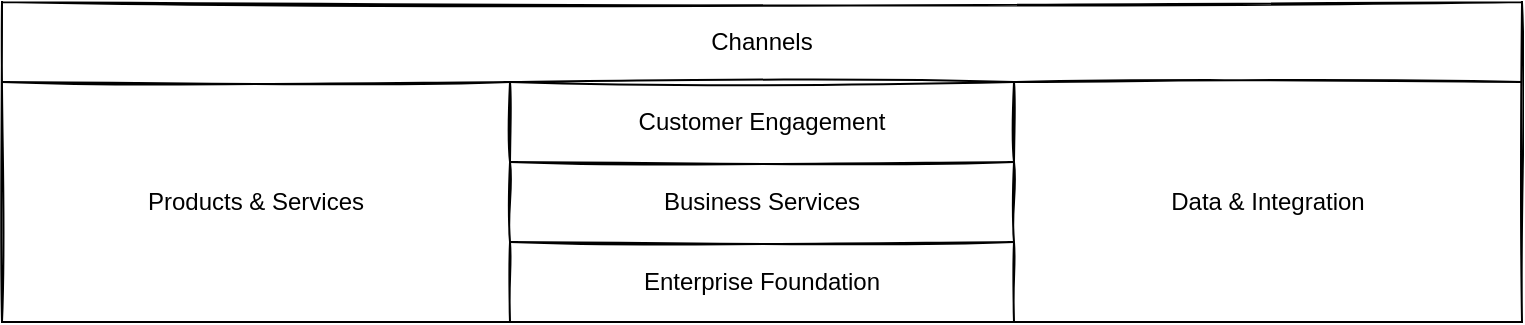 <mxfile version="20.5.1" type="device"><diagram id="9-vzNTD6G0O4FiCkgIkX" name="Page-1"><mxGraphModel dx="1422" dy="754" grid="1" gridSize="10" guides="1" tooltips="1" connect="1" arrows="1" fold="1" page="1" pageScale="1" pageWidth="850" pageHeight="1100" math="0" shadow="0"><root><mxCell id="0"/><mxCell id="1" parent="0"/><mxCell id="3HcDULyXownlBgr0cGfN-1" value="" style="shape=table;html=1;whiteSpace=wrap;startSize=0;container=1;collapsible=0;childLayout=tableLayout;sketch=1;" vertex="1" parent="1"><mxGeometry x="40" y="330" width="760" height="160" as="geometry"/></mxCell><mxCell id="3HcDULyXownlBgr0cGfN-2" value="" style="shape=tableRow;horizontal=0;startSize=0;swimlaneHead=0;swimlaneBody=0;top=0;left=0;bottom=0;right=0;collapsible=0;dropTarget=0;fillColor=none;points=[[0,0.5],[1,0.5]];portConstraint=eastwest;sketch=1;" vertex="1" parent="3HcDULyXownlBgr0cGfN-1"><mxGeometry width="760" height="40" as="geometry"/></mxCell><mxCell id="3HcDULyXownlBgr0cGfN-3" value="Channels" style="shape=partialRectangle;html=1;whiteSpace=wrap;connectable=0;fillColor=none;top=0;left=0;bottom=0;right=0;overflow=hidden;rowspan=1;colspan=3;sketch=1;" vertex="1" parent="3HcDULyXownlBgr0cGfN-2"><mxGeometry width="760" height="40" as="geometry"><mxRectangle width="254" height="40" as="alternateBounds"/></mxGeometry></mxCell><mxCell id="3HcDULyXownlBgr0cGfN-4" value="" style="shape=partialRectangle;html=1;whiteSpace=wrap;connectable=0;fillColor=none;top=0;left=0;bottom=0;right=0;overflow=hidden;" vertex="1" visible="0" parent="3HcDULyXownlBgr0cGfN-2"><mxGeometry x="254" width="252" height="40" as="geometry"><mxRectangle width="252" height="40" as="alternateBounds"/></mxGeometry></mxCell><mxCell id="3HcDULyXownlBgr0cGfN-5" value="" style="shape=partialRectangle;html=1;whiteSpace=wrap;connectable=0;fillColor=none;top=0;left=0;bottom=0;right=0;overflow=hidden;" vertex="1" visible="0" parent="3HcDULyXownlBgr0cGfN-2"><mxGeometry x="506" width="254" height="40" as="geometry"><mxRectangle width="254" height="40" as="alternateBounds"/></mxGeometry></mxCell><mxCell id="3HcDULyXownlBgr0cGfN-6" value="" style="shape=tableRow;horizontal=0;startSize=0;swimlaneHead=0;swimlaneBody=0;top=0;left=0;bottom=0;right=0;collapsible=0;dropTarget=0;fillColor=none;points=[[0,0.5],[1,0.5]];portConstraint=eastwest;sketch=1;" vertex="1" parent="3HcDULyXownlBgr0cGfN-1"><mxGeometry y="40" width="760" height="40" as="geometry"/></mxCell><mxCell id="3HcDULyXownlBgr0cGfN-7" value="Products &amp;amp; Services" style="shape=partialRectangle;html=1;whiteSpace=wrap;connectable=0;fillColor=none;top=0;left=0;bottom=0;right=0;overflow=hidden;rowspan=3;colspan=1;sketch=1;" vertex="1" parent="3HcDULyXownlBgr0cGfN-6"><mxGeometry width="254" height="120" as="geometry"><mxRectangle width="254" height="40" as="alternateBounds"/></mxGeometry></mxCell><mxCell id="3HcDULyXownlBgr0cGfN-8" value="Customer Engagement" style="shape=partialRectangle;html=1;whiteSpace=wrap;connectable=0;fillColor=none;top=0;left=0;bottom=0;right=0;overflow=hidden;sketch=1;" vertex="1" parent="3HcDULyXownlBgr0cGfN-6"><mxGeometry x="254" width="252" height="40" as="geometry"><mxRectangle width="252" height="40" as="alternateBounds"/></mxGeometry></mxCell><mxCell id="3HcDULyXownlBgr0cGfN-9" value="Data &amp;amp; Integration" style="shape=partialRectangle;html=1;whiteSpace=wrap;connectable=0;fillColor=none;top=0;left=0;bottom=0;right=0;overflow=hidden;rowspan=3;colspan=1;sketch=1;" vertex="1" parent="3HcDULyXownlBgr0cGfN-6"><mxGeometry x="506" width="254" height="120" as="geometry"><mxRectangle width="254" height="40" as="alternateBounds"/></mxGeometry></mxCell><mxCell id="3HcDULyXownlBgr0cGfN-10" value="" style="shape=tableRow;horizontal=0;startSize=0;swimlaneHead=0;swimlaneBody=0;top=0;left=0;bottom=0;right=0;collapsible=0;dropTarget=0;fillColor=none;points=[[0,0.5],[1,0.5]];portConstraint=eastwest;sketch=1;" vertex="1" parent="3HcDULyXownlBgr0cGfN-1"><mxGeometry y="80" width="760" height="40" as="geometry"/></mxCell><mxCell id="3HcDULyXownlBgr0cGfN-11" value="" style="shape=partialRectangle;html=1;whiteSpace=wrap;connectable=0;fillColor=none;top=0;left=0;bottom=0;right=0;overflow=hidden;" vertex="1" visible="0" parent="3HcDULyXownlBgr0cGfN-10"><mxGeometry width="254" height="40" as="geometry"><mxRectangle width="254" height="40" as="alternateBounds"/></mxGeometry></mxCell><mxCell id="3HcDULyXownlBgr0cGfN-12" value="Business Services" style="shape=partialRectangle;html=1;whiteSpace=wrap;connectable=0;fillColor=none;top=0;left=0;bottom=0;right=0;overflow=hidden;sketch=1;" vertex="1" parent="3HcDULyXownlBgr0cGfN-10"><mxGeometry x="254" width="252" height="40" as="geometry"><mxRectangle width="252" height="40" as="alternateBounds"/></mxGeometry></mxCell><mxCell id="3HcDULyXownlBgr0cGfN-13" value="" style="shape=partialRectangle;html=1;whiteSpace=wrap;connectable=0;fillColor=none;top=0;left=0;bottom=0;right=0;overflow=hidden;pointerEvents=1;" vertex="1" visible="0" parent="3HcDULyXownlBgr0cGfN-10"><mxGeometry x="506" width="254" height="40" as="geometry"><mxRectangle width="254" height="40" as="alternateBounds"/></mxGeometry></mxCell><mxCell id="3HcDULyXownlBgr0cGfN-14" style="shape=tableRow;horizontal=0;startSize=0;swimlaneHead=0;swimlaneBody=0;top=0;left=0;bottom=0;right=0;collapsible=0;dropTarget=0;fillColor=none;points=[[0,0.5],[1,0.5]];portConstraint=eastwest;sketch=1;" vertex="1" parent="3HcDULyXownlBgr0cGfN-1"><mxGeometry y="120" width="760" height="40" as="geometry"/></mxCell><mxCell id="3HcDULyXownlBgr0cGfN-15" style="shape=partialRectangle;html=1;whiteSpace=wrap;connectable=0;fillColor=none;top=0;left=0;bottom=0;right=0;overflow=hidden;" vertex="1" visible="0" parent="3HcDULyXownlBgr0cGfN-14"><mxGeometry width="254" height="40" as="geometry"><mxRectangle width="254" height="40" as="alternateBounds"/></mxGeometry></mxCell><mxCell id="3HcDULyXownlBgr0cGfN-16" value="Enterprise Foundation" style="shape=partialRectangle;html=1;whiteSpace=wrap;connectable=0;fillColor=none;top=0;left=0;bottom=0;right=0;overflow=hidden;sketch=1;" vertex="1" parent="3HcDULyXownlBgr0cGfN-14"><mxGeometry x="254" width="252" height="40" as="geometry"><mxRectangle width="252" height="40" as="alternateBounds"/></mxGeometry></mxCell><mxCell id="3HcDULyXownlBgr0cGfN-17" style="shape=partialRectangle;html=1;whiteSpace=wrap;connectable=0;fillColor=none;top=0;left=0;bottom=0;right=0;overflow=hidden;pointerEvents=1;" vertex="1" visible="0" parent="3HcDULyXownlBgr0cGfN-14"><mxGeometry x="506" width="254" height="40" as="geometry"><mxRectangle width="254" height="40" as="alternateBounds"/></mxGeometry></mxCell></root></mxGraphModel></diagram></mxfile>